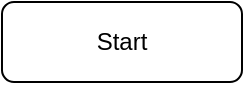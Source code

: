 <mxfile version="15.7.3" type="github"><diagram id="VRWXm2goEjPlC8c434Vq" name="Page-1"><mxGraphModel dx="1287" dy="570" grid="1" gridSize="10" guides="1" tooltips="1" connect="1" arrows="1" fold="1" page="1" pageScale="1" pageWidth="850" pageHeight="1100" math="0" shadow="0"><root><mxCell id="0"/><mxCell id="1" parent="0"/><mxCell id="2YCuPZwOsMBRSWn-VWPD-1" value="Start" style="rounded=1;whiteSpace=wrap;html=1;" vertex="1" parent="1"><mxGeometry x="365" y="40" width="120" height="40" as="geometry"/></mxCell></root></mxGraphModel></diagram></mxfile>